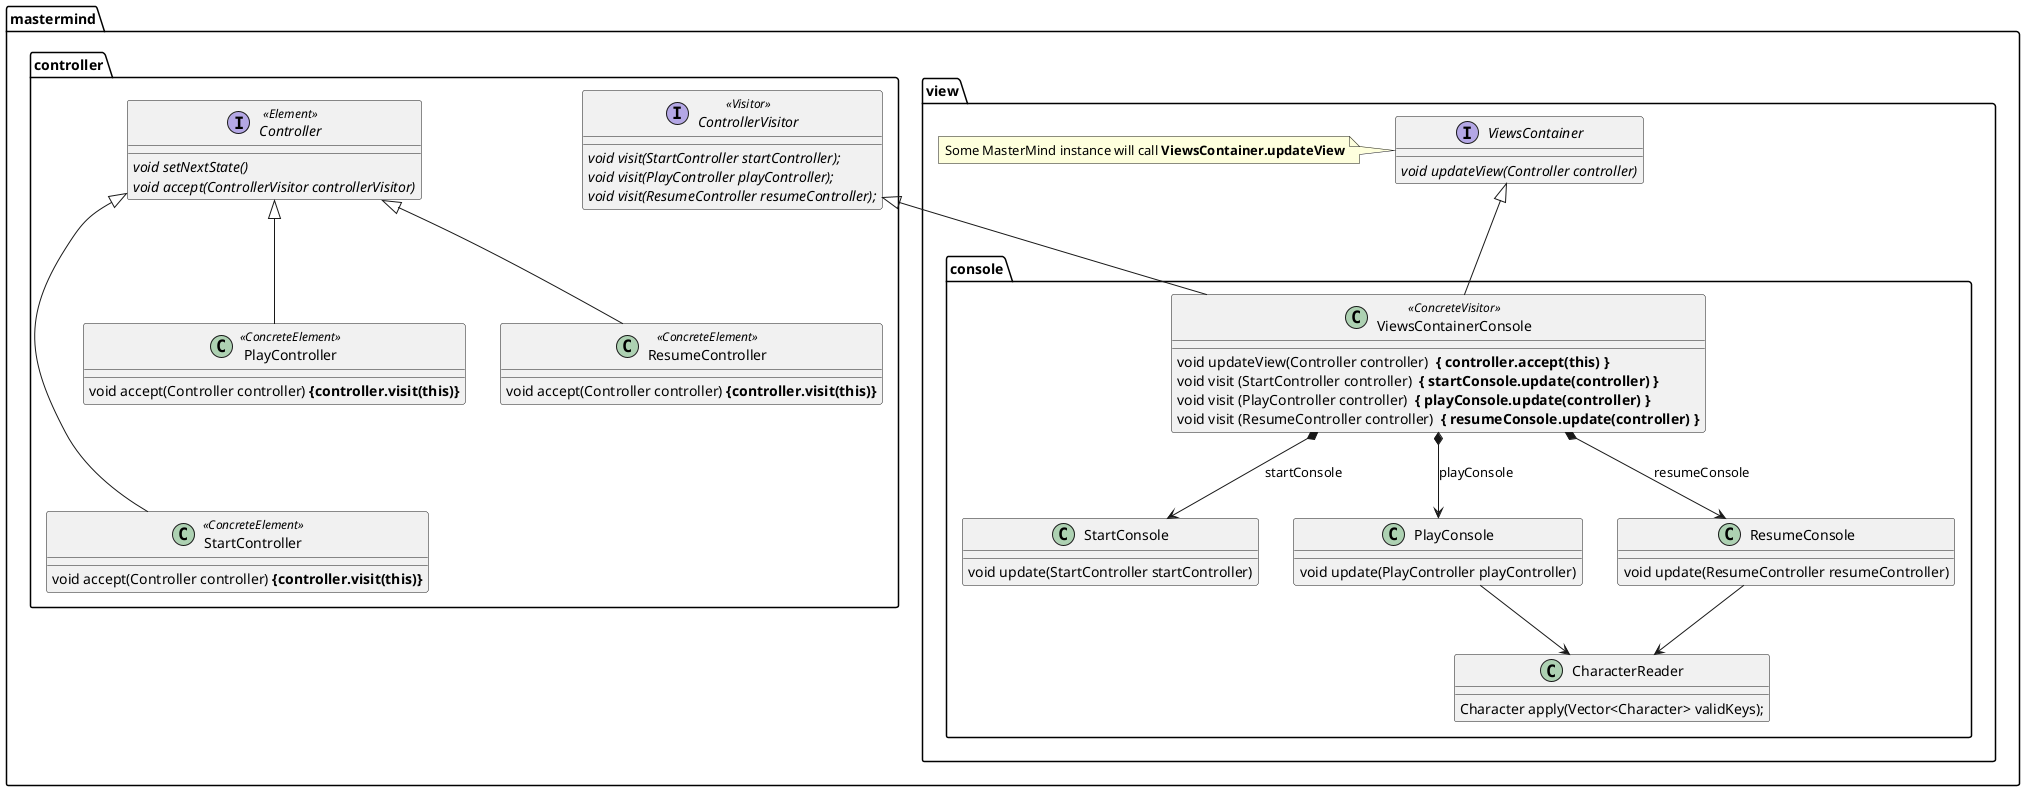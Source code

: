 @startuml

package mastermind.view {
   interface ViewsContainer {
      {abstract} void updateView(Controller controller)
   }
note left: Some MasterMind instance will call <b>ViewsContainer.updateView</b>
}

package mastermind.view.console {
   class CharacterReader {
       Character apply(Vector<Character> validKeys);
   }

   class ViewsContainerConsole <<ConcreteVisitor>> {
       void updateView(Controller controller) <b> { controller.accept(this) }</b>
       void visit (StartController controller) <b> { startConsole.update(controller) }</b>
       void visit (PlayController controller) <b> { playConsole.update(controller) }</b>
       void visit (ResumeController controller) <b> { resumeConsole.update(controller) }</b>
   }

   class StartConsole {
       void update(StartController startController)
   }
   class PlayConsole {
       void update(PlayController playController)
   }
   class ResumeConsole {
       void update(ResumeController resumeController)
   }
}

package mastermind.controller {
   interface Controller <<Element>>{
      {abstract} void setNextState()
      {abstract} void accept(ControllerVisitor controllerVisitor)
   }

   interface StartController <<ConcreteElement>>
   interface PlayController <<ConcreteElement>>
   interface ResumeController <<ConcreteElement>>

   Controller <|--- StartController
   Controller <|-- PlayController
   Controller <|-- ResumeController

   class StartController {
      void accept(Controller controller) <b>{controller.visit(this)}</b>
   }

   class PlayController {
      void accept(Controller controller) <b>{controller.visit(this)}</b>
   }

   class ResumeController {
      void accept(Controller controller) <b>{controller.visit(this)}</b>
   }

   interface ControllerVisitor <<Visitor>> {
      {abstract} void visit(StartController startController);
      {abstract} void visit(PlayController playController);
      {abstract} void visit(ResumeController resumeController);
   }
}


ViewsContainer <|-- ViewsContainerConsole
ControllerVisitor <|-- ViewsContainerConsole

ViewsContainerConsole *--> StartConsole : startConsole
ViewsContainerConsole *--> PlayConsole : playConsole
ViewsContainerConsole *--> ResumeConsole : resumeConsole

PlayConsole --> CharacterReader
ResumeConsole --> CharacterReader

@enduml




